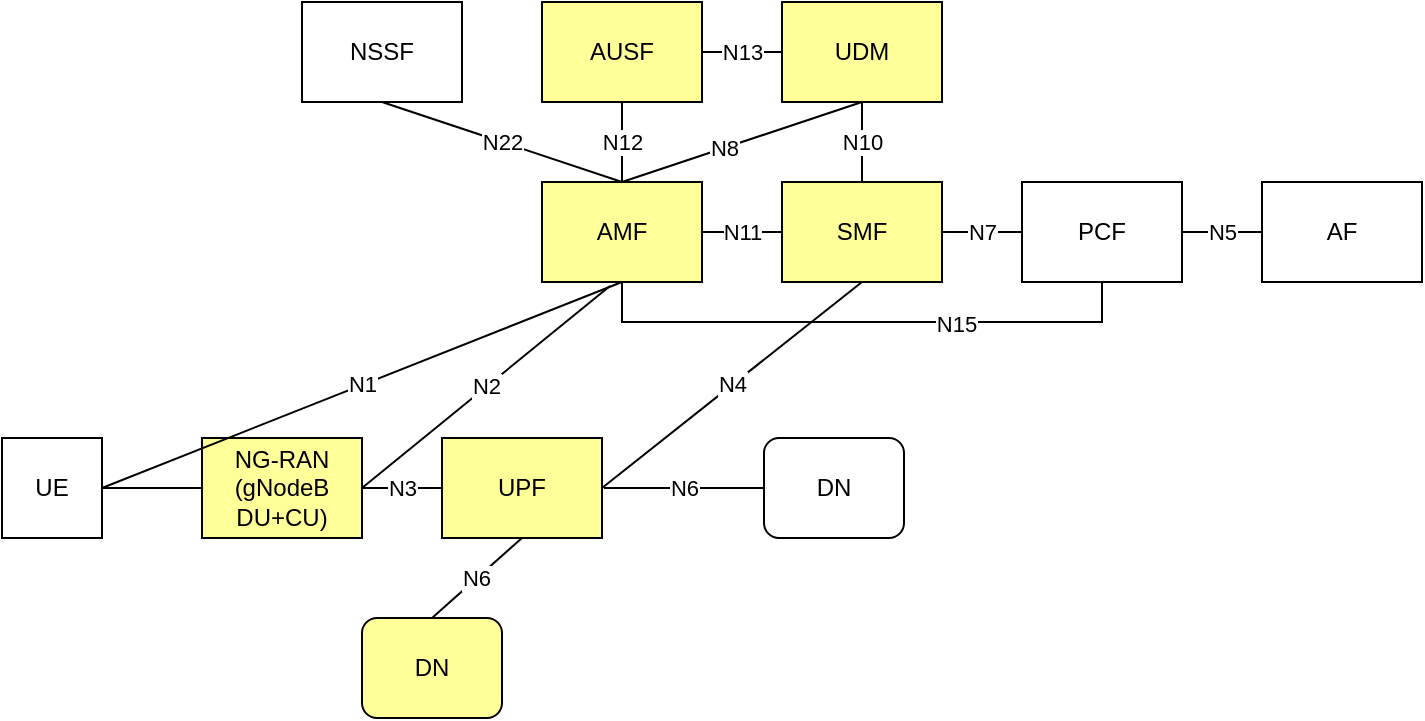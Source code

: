 <mxfile version="14.6.13" type="device"><diagram id="jLJTGG-HMMhXi9G2kPhc" name="Page-1"><mxGraphModel dx="1086" dy="806" grid="1" gridSize="10" guides="1" tooltips="1" connect="1" arrows="1" fold="1" page="1" pageScale="1" pageWidth="850" pageHeight="1100" math="0" shadow="0"><root><mxCell id="0"/><mxCell id="1" parent="0"/><mxCell id="jgdnqyYYX-qUr_IqIi1Y-1" value="NSSF" style="rounded=0;whiteSpace=wrap;html=1;" vertex="1" parent="1"><mxGeometry x="160" y="40" width="80" height="50" as="geometry"/></mxCell><mxCell id="jgdnqyYYX-qUr_IqIi1Y-2" value="AUSF" style="rounded=0;whiteSpace=wrap;html=1;fillColor=#FFFF99;" vertex="1" parent="1"><mxGeometry x="280" y="40" width="80" height="50" as="geometry"/></mxCell><mxCell id="jgdnqyYYX-qUr_IqIi1Y-3" value="UDM" style="rounded=0;whiteSpace=wrap;html=1;fillColor=#FFFF99;" vertex="1" parent="1"><mxGeometry x="400" y="40" width="80" height="50" as="geometry"/></mxCell><mxCell id="jgdnqyYYX-qUr_IqIi1Y-4" style="edgeStyle=orthogonalEdgeStyle;rounded=0;orthogonalLoop=1;jettySize=auto;html=1;exitX=0.5;exitY=1;exitDx=0;exitDy=0;entryX=0.5;entryY=1;entryDx=0;entryDy=0;endArrow=none;endFill=0;" edge="1" parent="1" source="jgdnqyYYX-qUr_IqIi1Y-6" target="jgdnqyYYX-qUr_IqIi1Y-8"><mxGeometry relative="1" as="geometry"/></mxCell><mxCell id="jgdnqyYYX-qUr_IqIi1Y-5" value="N15" style="edgeLabel;html=1;align=center;verticalAlign=middle;resizable=0;points=[];" vertex="1" connectable="0" parent="jgdnqyYYX-qUr_IqIi1Y-4"><mxGeometry x="0.336" y="-1" relative="1" as="geometry"><mxPoint as="offset"/></mxGeometry></mxCell><mxCell id="jgdnqyYYX-qUr_IqIi1Y-6" value="AMF" style="rounded=0;whiteSpace=wrap;html=1;fillColor=#FFFF99;" vertex="1" parent="1"><mxGeometry x="280" y="130" width="80" height="50" as="geometry"/></mxCell><mxCell id="jgdnqyYYX-qUr_IqIi1Y-7" value="SMF" style="rounded=0;whiteSpace=wrap;html=1;fillColor=#FFFF99;" vertex="1" parent="1"><mxGeometry x="400" y="130" width="80" height="50" as="geometry"/></mxCell><mxCell id="jgdnqyYYX-qUr_IqIi1Y-8" value="PCF" style="rounded=0;whiteSpace=wrap;html=1;" vertex="1" parent="1"><mxGeometry x="520" y="130" width="80" height="50" as="geometry"/></mxCell><mxCell id="jgdnqyYYX-qUr_IqIi1Y-9" value="AF" style="rounded=0;whiteSpace=wrap;html=1;" vertex="1" parent="1"><mxGeometry x="640" y="130" width="80" height="50" as="geometry"/></mxCell><mxCell id="jgdnqyYYX-qUr_IqIi1Y-10" value="UPF" style="rounded=0;whiteSpace=wrap;html=1;fillColor=#FFFF99;" vertex="1" parent="1"><mxGeometry x="230" y="258" width="80" height="50" as="geometry"/></mxCell><mxCell id="jgdnqyYYX-qUr_IqIi1Y-11" value="NG-RAN&lt;br&gt;(gNodeB DU+CU)" style="rounded=0;whiteSpace=wrap;html=1;fillColor=#FFFF99;" vertex="1" parent="1"><mxGeometry x="110" y="258" width="80" height="50" as="geometry"/></mxCell><mxCell id="jgdnqyYYX-qUr_IqIi1Y-12" value="UE" style="rounded=0;whiteSpace=wrap;html=1;" vertex="1" parent="1"><mxGeometry x="10" y="258" width="50" height="50" as="geometry"/></mxCell><mxCell id="jgdnqyYYX-qUr_IqIi1Y-13" value="DN" style="rounded=1;whiteSpace=wrap;html=1;fillColor=#FFFF99;" vertex="1" parent="1"><mxGeometry x="190" y="348" width="70" height="50" as="geometry"/></mxCell><mxCell id="jgdnqyYYX-qUr_IqIi1Y-14" value="DN" style="rounded=1;whiteSpace=wrap;html=1;" vertex="1" parent="1"><mxGeometry x="391" y="258" width="70" height="50" as="geometry"/></mxCell><mxCell id="jgdnqyYYX-qUr_IqIi1Y-15" value="" style="endArrow=none;html=1;entryX=0;entryY=0.5;entryDx=0;entryDy=0;exitX=1;exitY=0.5;exitDx=0;exitDy=0;" edge="1" parent="1" source="jgdnqyYYX-qUr_IqIi1Y-12" target="jgdnqyYYX-qUr_IqIi1Y-11"><mxGeometry width="50" height="50" relative="1" as="geometry"><mxPoint x="40" y="418" as="sourcePoint"/><mxPoint x="90" y="368" as="targetPoint"/></mxGeometry></mxCell><mxCell id="jgdnqyYYX-qUr_IqIi1Y-16" value="N3" style="endArrow=none;html=1;entryX=0;entryY=0.5;entryDx=0;entryDy=0;exitX=1;exitY=0.5;exitDx=0;exitDy=0;" edge="1" parent="1" source="jgdnqyYYX-qUr_IqIi1Y-11" target="jgdnqyYYX-qUr_IqIi1Y-10"><mxGeometry width="50" height="50" relative="1" as="geometry"><mxPoint x="80" y="293" as="sourcePoint"/><mxPoint x="120" y="293" as="targetPoint"/></mxGeometry></mxCell><mxCell id="jgdnqyYYX-qUr_IqIi1Y-17" value="N1" style="endArrow=none;html=1;entryX=0.5;entryY=1;entryDx=0;entryDy=0;exitX=1;exitY=0.5;exitDx=0;exitDy=0;" edge="1" parent="1" source="jgdnqyYYX-qUr_IqIi1Y-12" target="jgdnqyYYX-qUr_IqIi1Y-6"><mxGeometry width="50" height="50" relative="1" as="geometry"><mxPoint x="70" y="260" as="sourcePoint"/><mxPoint x="270" y="150" as="targetPoint"/></mxGeometry></mxCell><mxCell id="jgdnqyYYX-qUr_IqIi1Y-18" value="N6" style="endArrow=none;html=1;exitX=0.5;exitY=0;exitDx=0;exitDy=0;" edge="1" parent="1" source="jgdnqyYYX-qUr_IqIi1Y-13"><mxGeometry width="50" height="50" relative="1" as="geometry"><mxPoint x="220" y="313" as="sourcePoint"/><mxPoint x="270" y="308" as="targetPoint"/></mxGeometry></mxCell><mxCell id="jgdnqyYYX-qUr_IqIi1Y-19" value="N4" style="endArrow=none;html=1;entryX=0.5;entryY=1;entryDx=0;entryDy=0;exitX=1;exitY=0.5;exitDx=0;exitDy=0;" edge="1" parent="1" source="jgdnqyYYX-qUr_IqIi1Y-10" target="jgdnqyYYX-qUr_IqIi1Y-7"><mxGeometry width="50" height="50" relative="1" as="geometry"><mxPoint x="440" y="330" as="sourcePoint"/><mxPoint x="480" y="330" as="targetPoint"/></mxGeometry></mxCell><mxCell id="jgdnqyYYX-qUr_IqIi1Y-20" value="N6" style="endArrow=none;html=1;entryX=0;entryY=0.5;entryDx=0;entryDy=0;exitX=1;exitY=0.5;exitDx=0;exitDy=0;" edge="1" parent="1" target="jgdnqyYYX-qUr_IqIi1Y-14"><mxGeometry width="50" height="50" relative="1" as="geometry"><mxPoint x="311" y="283" as="sourcePoint"/><mxPoint x="151" y="333" as="targetPoint"/></mxGeometry></mxCell><mxCell id="jgdnqyYYX-qUr_IqIi1Y-21" value="N2" style="endArrow=none;html=1;entryX=0.425;entryY=1.04;entryDx=0;entryDy=0;exitX=1;exitY=0.5;exitDx=0;exitDy=0;entryPerimeter=0;" edge="1" parent="1" source="jgdnqyYYX-qUr_IqIi1Y-11" target="jgdnqyYYX-qUr_IqIi1Y-6"><mxGeometry width="50" height="50" relative="1" as="geometry"><mxPoint x="460" y="350" as="sourcePoint"/><mxPoint x="500" y="350" as="targetPoint"/></mxGeometry></mxCell><mxCell id="jgdnqyYYX-qUr_IqIi1Y-22" value="N5" style="endArrow=none;html=1;entryX=0;entryY=0.5;entryDx=0;entryDy=0;exitX=1;exitY=0.5;exitDx=0;exitDy=0;" edge="1" parent="1" source="jgdnqyYYX-qUr_IqIi1Y-8" target="jgdnqyYYX-qUr_IqIi1Y-9"><mxGeometry width="50" height="50" relative="1" as="geometry"><mxPoint x="410" y="380" as="sourcePoint"/><mxPoint x="490" y="380" as="targetPoint"/></mxGeometry></mxCell><mxCell id="jgdnqyYYX-qUr_IqIi1Y-23" value="N13" style="endArrow=none;html=1;entryX=0;entryY=0.5;entryDx=0;entryDy=0;exitX=1;exitY=0.5;exitDx=0;exitDy=0;" edge="1" parent="1" source="jgdnqyYYX-qUr_IqIi1Y-2" target="jgdnqyYYX-qUr_IqIi1Y-3"><mxGeometry width="50" height="50" relative="1" as="geometry"><mxPoint x="460" y="303" as="sourcePoint"/><mxPoint x="540" y="303" as="targetPoint"/></mxGeometry></mxCell><mxCell id="jgdnqyYYX-qUr_IqIi1Y-24" value="N11" style="endArrow=none;html=1;entryX=0;entryY=0.5;entryDx=0;entryDy=0;exitX=1;exitY=0.5;exitDx=0;exitDy=0;" edge="1" parent="1" source="jgdnqyYYX-qUr_IqIi1Y-6" target="jgdnqyYYX-qUr_IqIi1Y-7"><mxGeometry width="50" height="50" relative="1" as="geometry"><mxPoint x="470" y="313" as="sourcePoint"/><mxPoint x="550" y="313" as="targetPoint"/></mxGeometry></mxCell><mxCell id="jgdnqyYYX-qUr_IqIi1Y-25" value="N7" style="endArrow=none;html=1;entryX=0;entryY=0.5;entryDx=0;entryDy=0;exitX=1;exitY=0.5;exitDx=0;exitDy=0;" edge="1" parent="1" source="jgdnqyYYX-qUr_IqIi1Y-7" target="jgdnqyYYX-qUr_IqIi1Y-8"><mxGeometry width="50" height="50" relative="1" as="geometry"><mxPoint x="480" y="323" as="sourcePoint"/><mxPoint x="560" y="323" as="targetPoint"/></mxGeometry></mxCell><mxCell id="jgdnqyYYX-qUr_IqIi1Y-26" value="N12" style="endArrow=none;html=1;entryX=0.5;entryY=0;entryDx=0;entryDy=0;exitX=0.5;exitY=1;exitDx=0;exitDy=0;" edge="1" parent="1" source="jgdnqyYYX-qUr_IqIi1Y-2" target="jgdnqyYYX-qUr_IqIi1Y-6"><mxGeometry width="50" height="50" relative="1" as="geometry"><mxPoint x="420" y="390" as="sourcePoint"/><mxPoint x="500" y="390" as="targetPoint"/></mxGeometry></mxCell><mxCell id="jgdnqyYYX-qUr_IqIi1Y-27" value="N10" style="endArrow=none;html=1;exitX=0.5;exitY=1;exitDx=0;exitDy=0;entryX=0.5;entryY=0;entryDx=0;entryDy=0;" edge="1" parent="1" source="jgdnqyYYX-qUr_IqIi1Y-3" target="jgdnqyYYX-qUr_IqIi1Y-7"><mxGeometry width="50" height="50" relative="1" as="geometry"><mxPoint x="430" y="400" as="sourcePoint"/><mxPoint x="440" y="120" as="targetPoint"/></mxGeometry></mxCell><mxCell id="jgdnqyYYX-qUr_IqIi1Y-28" value="" style="endArrow=none;html=1;entryX=0.5;entryY=1;entryDx=0;entryDy=0;exitX=0.5;exitY=0;exitDx=0;exitDy=0;" edge="1" parent="1" source="jgdnqyYYX-qUr_IqIi1Y-6" target="jgdnqyYYX-qUr_IqIi1Y-3"><mxGeometry width="50" height="50" relative="1" as="geometry"><mxPoint x="430" y="400" as="sourcePoint"/><mxPoint x="510" y="400" as="targetPoint"/></mxGeometry></mxCell><mxCell id="jgdnqyYYX-qUr_IqIi1Y-29" value="N8" style="edgeLabel;html=1;align=center;verticalAlign=middle;resizable=0;points=[];" vertex="1" connectable="0" parent="jgdnqyYYX-qUr_IqIi1Y-28"><mxGeometry x="-0.165" relative="1" as="geometry"><mxPoint as="offset"/></mxGeometry></mxCell><mxCell id="jgdnqyYYX-qUr_IqIi1Y-30" value="N22" style="endArrow=none;html=1;entryX=0.5;entryY=0;entryDx=0;entryDy=0;exitX=0.5;exitY=1;exitDx=0;exitDy=0;" edge="1" parent="1" source="jgdnqyYYX-qUr_IqIi1Y-1" target="jgdnqyYYX-qUr_IqIi1Y-6"><mxGeometry width="50" height="50" relative="1" as="geometry"><mxPoint x="440" y="410" as="sourcePoint"/><mxPoint x="520" y="410" as="targetPoint"/></mxGeometry></mxCell></root></mxGraphModel></diagram></mxfile>